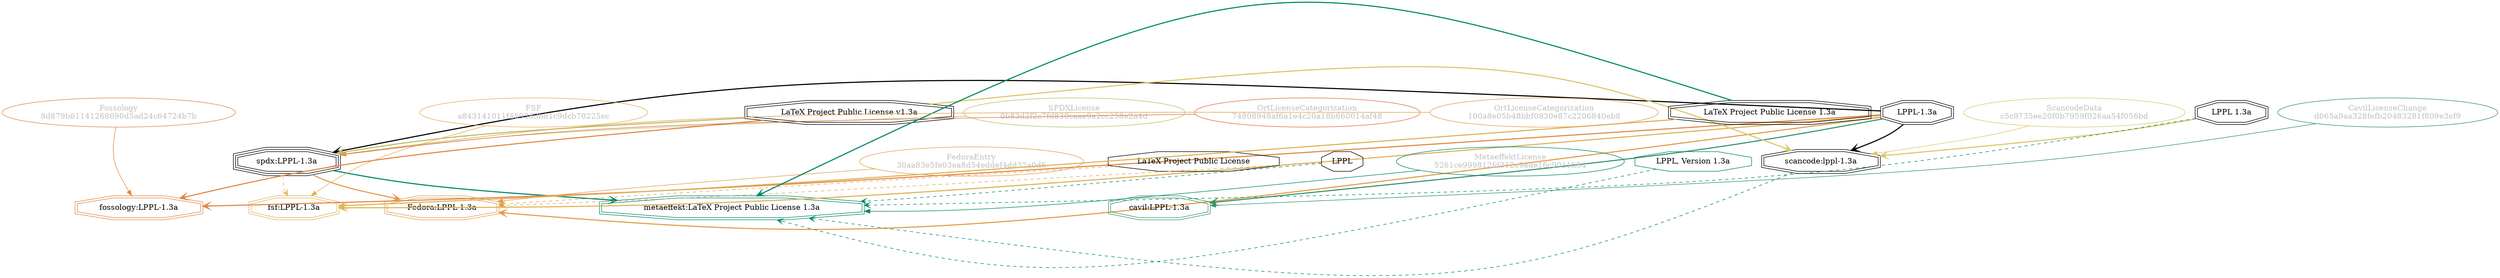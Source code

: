 strict digraph {
    node [shape=box];
    graph [splines=curved];
    2589 [label="SPDXLicense\n0b83d2f2c7fd830caae9a2cc258e2a4d"
         ,fontcolor=gray
         ,color="#b8bf62"
         ,fillcolor="beige;1"
         ,shape=ellipse];
    2590 [label="spdx:LPPL-1.3a"
         ,shape=tripleoctagon];
    2591 [label="LPPL-1.3a"
         ,shape=doubleoctagon];
    2592 [label="LaTeX Project Public License v1.3a"
         ,shape=doubleoctagon];
    7012 [label="FedoraEntry\n30aa83e5fe03ea8d54eddef4dd32a0d6"
         ,fontcolor=gray
         ,color="#e09d4b"
         ,fillcolor="beige;1"
         ,shape=ellipse];
    7013 [label="Fedora:LPPL-1.3a"
         ,color="#e09d4b"
         ,shape=doubleoctagon];
    7014 [label="LaTeX Project Public License"
         ,shape=octagon];
    7015 [label=LPPL,shape=octagon];
    10298 [label="FSF\na843141011f4593d3b81c9dcb70225ec"
          ,fontcolor=gray
          ,color="#deb256"
          ,fillcolor="beige;1"
          ,shape=ellipse];
    10299 [label="fsf:LPPL-1.3a"
          ,color="#deb256"
          ,shape=doubleoctagon];
    10300 [label="LaTeX Project Public License 1.3a"
          ,shape=doubleoctagon];
    18824 [label="ScancodeData\nc5c9735ee20f0b7959f026aa54f056bd"
          ,fontcolor=gray
          ,color="#dac767"
          ,fillcolor="beige;1"
          ,shape=ellipse];
    18825 [label="scancode:lppl-1.3a"
          ,shape=doubleoctagon];
    18826 [label="LPPL 1.3a"
          ,shape=doubleoctagon];
    26578 [label="Fossology\n8d879b61141268690d5ad24c64724b7b"
          ,fontcolor=gray
          ,color="#e18745"
          ,fillcolor="beige;1"
          ,shape=ellipse];
    26579 [label="fossology:LPPL-1.3a"
          ,color="#e18745"
          ,shape=doubleoctagon];
    28796 [label="OrtLicenseCategorization\n74808948af6a1e4c20a18b660014af48"
          ,fontcolor=gray
          ,color="#e06f45"
          ,fillcolor="beige;1"
          ,shape=ellipse];
    35551 [label="OrtLicenseCategorization\n100a8e05b48bbf0830e87c2206840eb8"
          ,fontcolor=gray
          ,color="#e09d4b"
          ,fillcolor="beige;1"
          ,shape=ellipse];
    37126 [label="CavilLicenseChange\nd065a9aa328fefb20483281f809e3ef9"
          ,fontcolor=gray
          ,color="#379469"
          ,fillcolor="beige;1"
          ,shape=ellipse];
    37127 [label="cavil:LPPL-1.3a"
          ,color="#379469"
          ,shape=doubleoctagon];
    44619 [label="MetaeffektLicense\n5261ce999812fd312e9ede16c9011b54"
          ,fontcolor=gray
          ,color="#00876c"
          ,fillcolor="beige;1"
          ,shape=ellipse];
    44620 [label="metaeffekt:LaTeX Project Public License 1.3a"
          ,color="#00876c"
          ,shape=doubleoctagon];
    44621 [label="LPPL, Version 1.3a"
          ,color="#00876c"
          ,shape=octagon];
    2589 -> 2590 [weight=0.5
                 ,color="#b8bf62"];
    2590 -> 7013 [style=bold
                 ,arrowhead=vee
                 ,weight=0.7
                 ,color="#e09d4b"];
    2590 -> 10299 [style=dashed
                  ,arrowhead=vee
                  ,weight=0.5
                  ,color="#deb256"];
    2590 -> 44620 [style=bold
                  ,arrowhead=vee
                  ,weight=0.7
                  ,color="#00876c"];
    2591 -> 2590 [style=bold
                 ,arrowhead=vee
                 ,weight=0.7];
    2591 -> 7013 [style=bold
                 ,arrowhead=vee
                 ,weight=0.7
                 ,color="#e09d4b"];
    2591 -> 10299 [style=bold
                  ,arrowhead=vee
                  ,weight=0.7
                  ,color="#deb256"];
    2591 -> 18825 [style=bold
                  ,arrowhead=vee
                  ,weight=0.7];
    2591 -> 26579 [style=bold
                  ,arrowhead=vee
                  ,weight=0.7
                  ,color="#e18745"];
    2591 -> 37127 [style=bold
                  ,arrowhead=vee
                  ,weight=0.7
                  ,color="#379469"];
    2591 -> 37127 [style=bold
                  ,arrowhead=vee
                  ,weight=0.7
                  ,color="#379469"];
    2592 -> 2590 [style=bold
                 ,arrowhead=vee
                 ,weight=0.7
                 ,color="#b8bf62"];
    2592 -> 18825 [style=bold
                  ,arrowhead=vee
                  ,weight=0.7
                  ,color="#dac767"];
    2592 -> 26579 [style=bold
                  ,arrowhead=vee
                  ,weight=0.7
                  ,color="#e18745"];
    7012 -> 7013 [weight=0.5
                 ,color="#e09d4b"];
    7014 -> 7013 [style=dashed
                 ,arrowhead=vee
                 ,weight=0.5
                 ,color="#e09d4b"];
    7015 -> 7013 [style=dashed
                 ,arrowhead=vee
                 ,weight=0.5
                 ,color="#e09d4b"];
    7015 -> 44620 [style=dashed
                  ,arrowhead=vee
                  ,weight=0.5
                  ,color="#00876c"];
    10298 -> 10299 [weight=0.5
                   ,color="#deb256"];
    10300 -> 10299 [style=bold
                   ,arrowhead=vee
                   ,weight=0.7
                   ,color="#deb256"];
    10300 -> 44620 [style=bold
                   ,arrowhead=vee
                   ,weight=0.7
                   ,color="#00876c"];
    18824 -> 18825 [weight=0.5
                   ,color="#dac767"];
    18825 -> 44620 [style=dashed
                   ,arrowhead=vee
                   ,weight=0.5
                   ,color="#00876c"];
    18826 -> 18825 [style=bold
                   ,arrowhead=vee
                   ,weight=0.7
                   ,color="#dac767"];
    18826 -> 44620 [style=dashed
                   ,arrowhead=vee
                   ,weight=0.5
                   ,color="#00876c"];
    26578 -> 26579 [weight=0.5
                   ,color="#e18745"];
    28796 -> 2590 [weight=0.5
                  ,color="#e06f45"];
    35551 -> 2590 [weight=0.5
                  ,color="#e09d4b"];
    37126 -> 37127 [weight=0.5
                   ,color="#379469"];
    44619 -> 44620 [weight=0.5
                   ,color="#00876c"];
    44621 -> 44620 [style=dashed
                   ,arrowhead=vee
                   ,weight=0.5
                   ,color="#00876c"];
}
